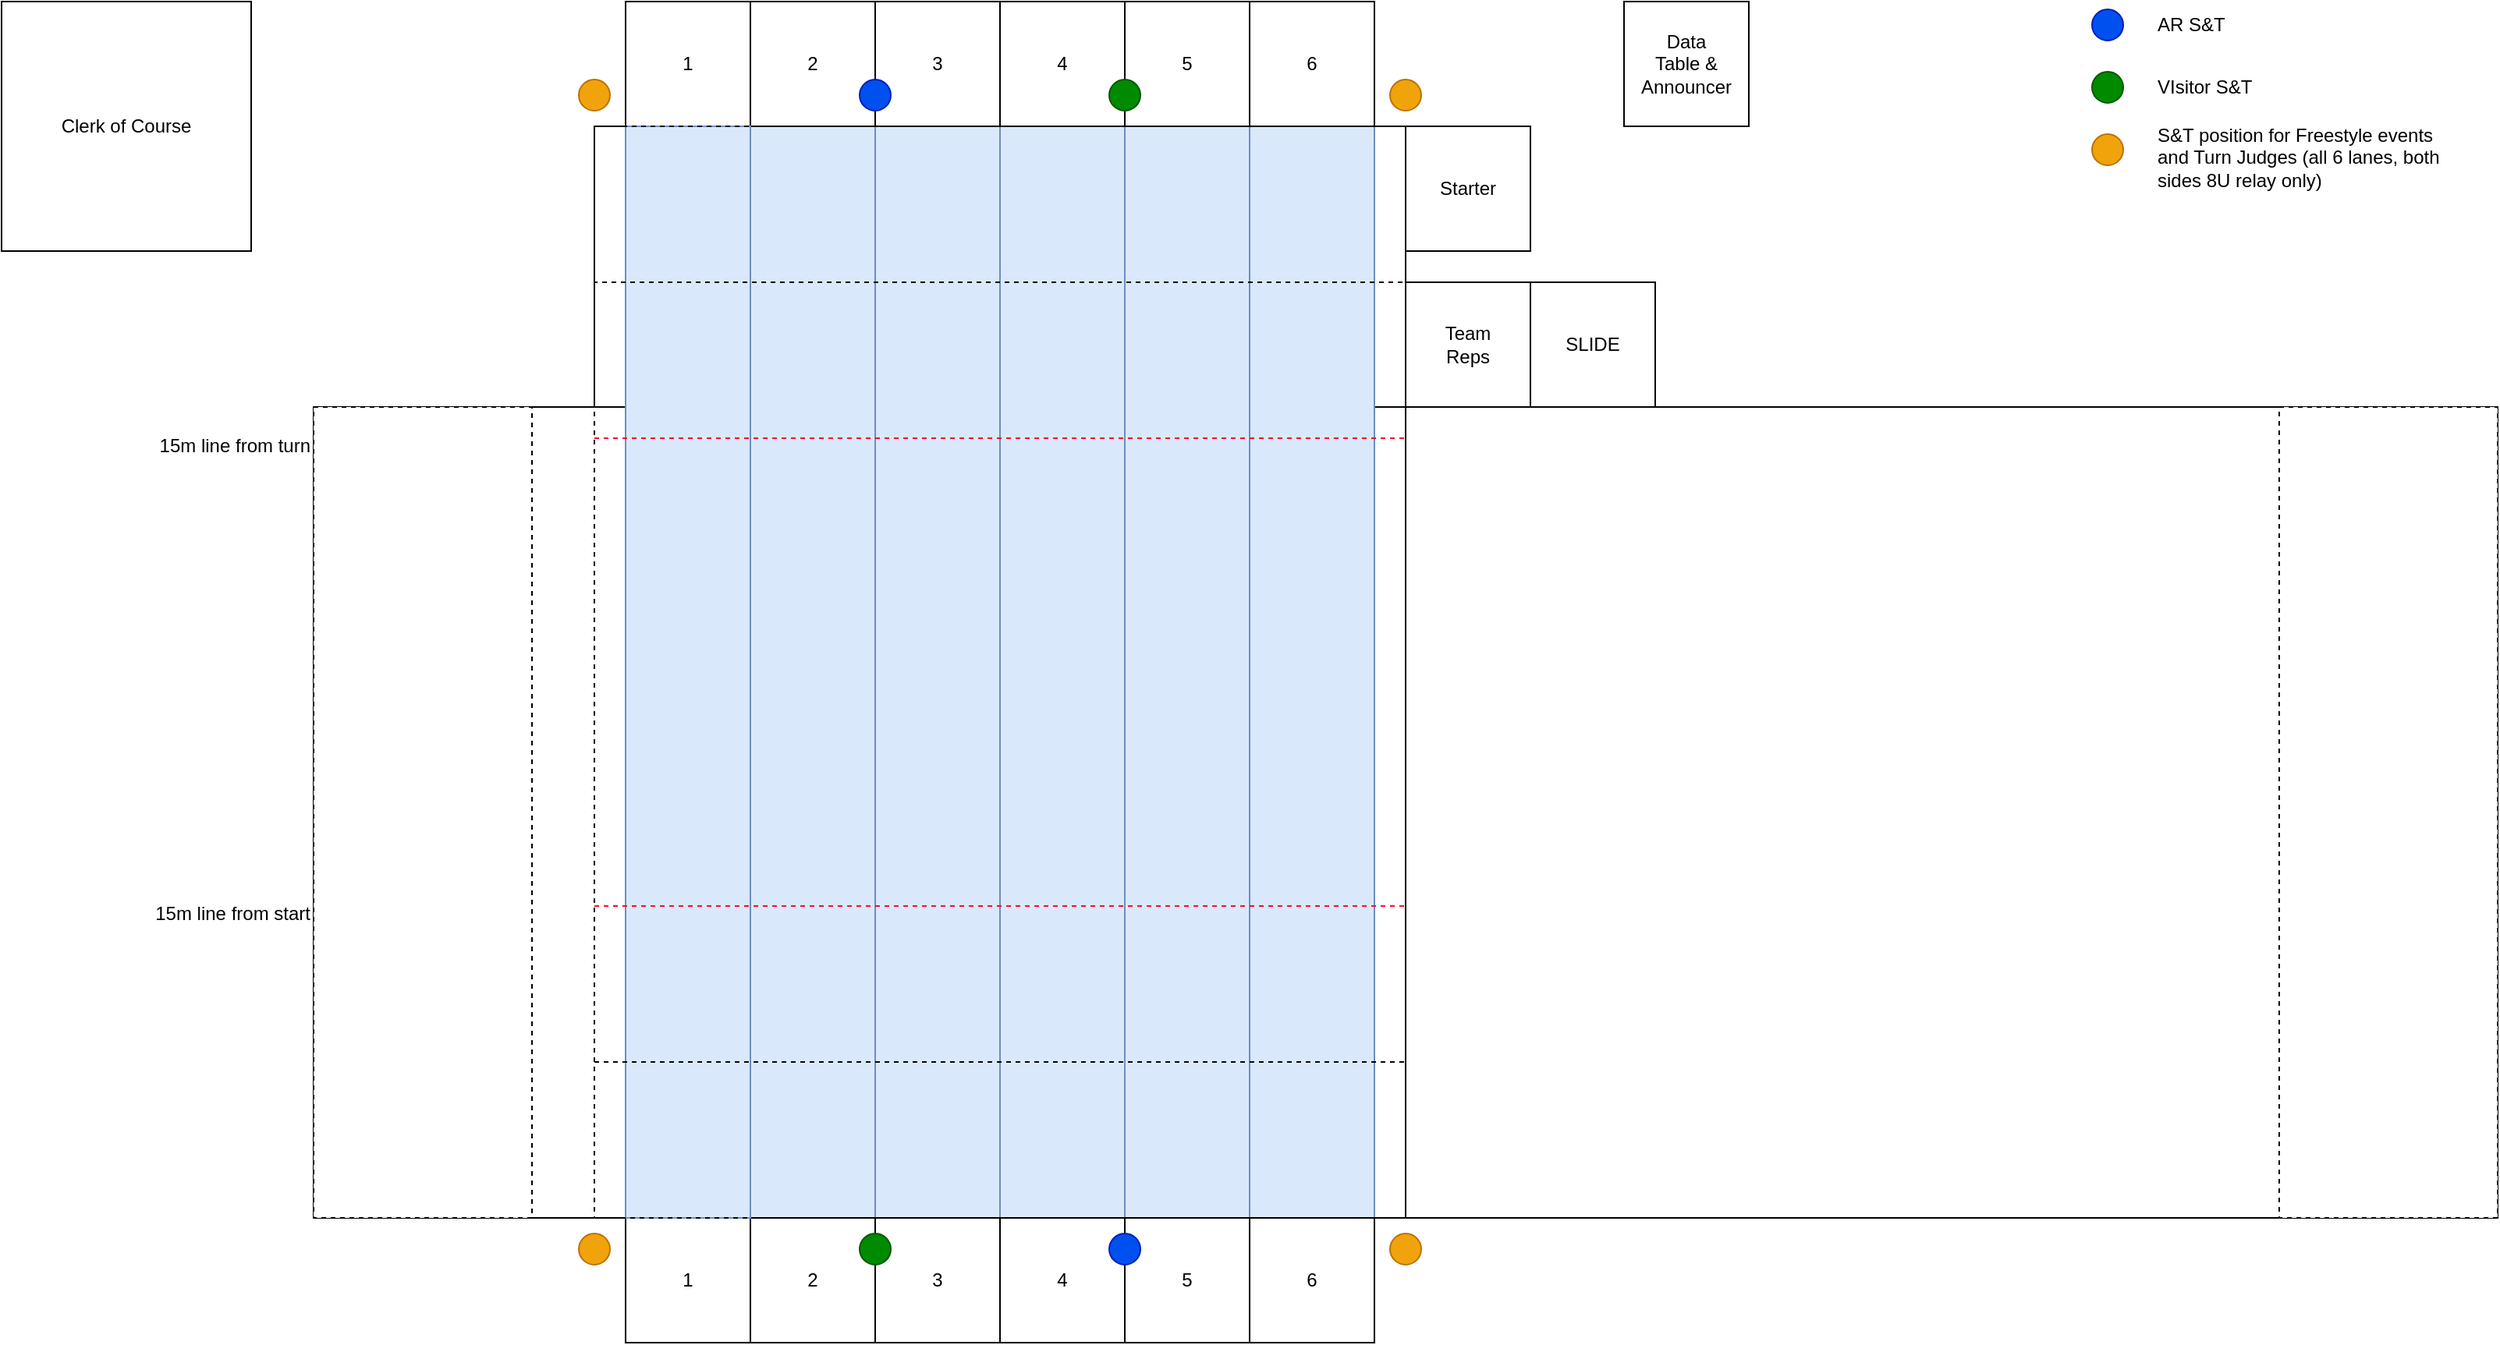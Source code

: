 <mxfile version="24.5.4" type="github">
  <diagram name="Page-1" id="6DOLi_svuoUWcBxWKlLB">
    <mxGraphModel dx="2516" dy="1402" grid="1" gridSize="10" guides="1" tooltips="1" connect="1" arrows="1" fold="1" page="1" pageScale="1" pageWidth="1700" pageHeight="1100" math="0" shadow="0">
      <root>
        <mxCell id="0" />
        <mxCell id="1" parent="0" />
        <mxCell id="I1skeN40y2slC_L9_bHJ-23" value="" style="rounded=0;whiteSpace=wrap;html=1;rotation=90;" parent="1" vertex="1">
          <mxGeometry x="330" y="290" width="700" height="520" as="geometry" />
        </mxCell>
        <mxCell id="I1skeN40y2slC_L9_bHJ-31" value="" style="rounded=0;whiteSpace=wrap;html=1;rotation=0;" parent="1" vertex="1">
          <mxGeometry x="240" y="380" width="700" height="520" as="geometry" />
        </mxCell>
        <mxCell id="PN1iXtUUaX_b7pVvWxaE-9" value="" style="rounded=0;whiteSpace=wrap;html=1;fillColor=#dae8fc;strokeColor=#6c8ebf;" parent="1" vertex="1">
          <mxGeometry x="520" y="200" width="80" height="700" as="geometry" />
        </mxCell>
        <mxCell id="PN1iXtUUaX_b7pVvWxaE-10" value="" style="rounded=0;whiteSpace=wrap;html=1;fillColor=#dae8fc;strokeColor=#6c8ebf;" parent="1" vertex="1">
          <mxGeometry x="600" y="200" width="80" height="700" as="geometry" />
        </mxCell>
        <mxCell id="PN1iXtUUaX_b7pVvWxaE-11" value="" style="rounded=0;whiteSpace=wrap;html=1;fillColor=#dae8fc;strokeColor=#6c8ebf;" parent="1" vertex="1">
          <mxGeometry x="680" y="200" width="80" height="700" as="geometry" />
        </mxCell>
        <mxCell id="PN1iXtUUaX_b7pVvWxaE-12" value="" style="rounded=0;whiteSpace=wrap;html=1;fillColor=#dae8fc;strokeColor=#6c8ebf;" parent="1" vertex="1">
          <mxGeometry x="760" y="200" width="80" height="700" as="geometry" />
        </mxCell>
        <mxCell id="PN1iXtUUaX_b7pVvWxaE-13" value="" style="rounded=0;whiteSpace=wrap;html=1;fillColor=#dae8fc;strokeColor=#6c8ebf;" parent="1" vertex="1">
          <mxGeometry x="840" y="200" width="80" height="700" as="geometry" />
        </mxCell>
        <mxCell id="I1skeN40y2slC_L9_bHJ-16" value="1" style="whiteSpace=wrap;html=1;aspect=fixed;" parent="1" vertex="1">
          <mxGeometry x="440" y="120" width="80" height="80" as="geometry" />
        </mxCell>
        <mxCell id="I1skeN40y2slC_L9_bHJ-17" value="2" style="whiteSpace=wrap;html=1;aspect=fixed;" parent="1" vertex="1">
          <mxGeometry x="520" y="120" width="80" height="80" as="geometry" />
        </mxCell>
        <mxCell id="I1skeN40y2slC_L9_bHJ-18" value="3" style="whiteSpace=wrap;html=1;aspect=fixed;" parent="1" vertex="1">
          <mxGeometry x="600" y="120" width="80" height="80" as="geometry" />
        </mxCell>
        <mxCell id="I1skeN40y2slC_L9_bHJ-19" value="4" style="whiteSpace=wrap;html=1;aspect=fixed;" parent="1" vertex="1">
          <mxGeometry x="680" y="120" width="80" height="80" as="geometry" />
        </mxCell>
        <mxCell id="I1skeN40y2slC_L9_bHJ-21" value="5" style="whiteSpace=wrap;html=1;aspect=fixed;" parent="1" vertex="1">
          <mxGeometry x="760" y="120" width="80" height="80" as="geometry" />
        </mxCell>
        <mxCell id="I1skeN40y2slC_L9_bHJ-22" value="6" style="whiteSpace=wrap;html=1;aspect=fixed;" parent="1" vertex="1">
          <mxGeometry x="840" y="120" width="80" height="80" as="geometry" />
        </mxCell>
        <mxCell id="I1skeN40y2slC_L9_bHJ-30" value="" style="rounded=0;whiteSpace=wrap;html=1;rotation=0;" parent="1" vertex="1">
          <mxGeometry x="940" y="380" width="700" height="520" as="geometry" />
        </mxCell>
        <mxCell id="I1skeN40y2slC_L9_bHJ-32" value="" style="rounded=0;whiteSpace=wrap;html=1;rotation=0;dashed=1;" parent="1" vertex="1">
          <mxGeometry x="240" y="380" width="140" height="520" as="geometry" />
        </mxCell>
        <mxCell id="I1skeN40y2slC_L9_bHJ-33" value="" style="rounded=0;whiteSpace=wrap;html=1;rotation=0;dashed=1;" parent="1" vertex="1">
          <mxGeometry x="1500" y="380" width="140" height="520" as="geometry" />
        </mxCell>
        <mxCell id="PN1iXtUUaX_b7pVvWxaE-1" value="1" style="whiteSpace=wrap;html=1;aspect=fixed;" parent="1" vertex="1">
          <mxGeometry x="440" y="900" width="80" height="80" as="geometry" />
        </mxCell>
        <mxCell id="PN1iXtUUaX_b7pVvWxaE-2" value="2" style="whiteSpace=wrap;html=1;aspect=fixed;" parent="1" vertex="1">
          <mxGeometry x="520" y="900" width="80" height="80" as="geometry" />
        </mxCell>
        <mxCell id="PN1iXtUUaX_b7pVvWxaE-3" value="3" style="whiteSpace=wrap;html=1;aspect=fixed;" parent="1" vertex="1">
          <mxGeometry x="600" y="900" width="80" height="80" as="geometry" />
        </mxCell>
        <mxCell id="PN1iXtUUaX_b7pVvWxaE-4" value="4" style="whiteSpace=wrap;html=1;aspect=fixed;" parent="1" vertex="1">
          <mxGeometry x="680" y="900" width="80" height="80" as="geometry" />
        </mxCell>
        <mxCell id="PN1iXtUUaX_b7pVvWxaE-5" value="5" style="whiteSpace=wrap;html=1;aspect=fixed;" parent="1" vertex="1">
          <mxGeometry x="760" y="900" width="80" height="80" as="geometry" />
        </mxCell>
        <mxCell id="PN1iXtUUaX_b7pVvWxaE-6" value="6" style="whiteSpace=wrap;html=1;aspect=fixed;" parent="1" vertex="1">
          <mxGeometry x="840" y="900" width="80" height="80" as="geometry" />
        </mxCell>
        <mxCell id="PN1iXtUUaX_b7pVvWxaE-7" value="" style="rounded=0;whiteSpace=wrap;html=1;fillColor=#dae8fc;strokeColor=#6c8ebf;" parent="1" vertex="1">
          <mxGeometry x="440" y="200" width="80" height="700" as="geometry" />
        </mxCell>
        <mxCell id="I1skeN40y2slC_L9_bHJ-29" value="" style="rounded=0;whiteSpace=wrap;html=1;rotation=90;dashed=1;fillColor=none;" parent="1" vertex="1">
          <mxGeometry x="630" y="-10" width="100" height="520" as="geometry" />
        </mxCell>
        <mxCell id="I1skeN40y2slC_L9_bHJ-25" value="" style="rounded=0;whiteSpace=wrap;html=1;rotation=90;dashed=1;fillColor=none;" parent="1" vertex="1">
          <mxGeometry x="630" y="590" width="100" height="520" as="geometry" />
        </mxCell>
        <mxCell id="PN1iXtUUaX_b7pVvWxaE-16" value="" style="endArrow=none;dashed=1;html=1;rounded=0;strokeColor=#FF0829;" parent="1" edge="1">
          <mxGeometry width="50" height="50" relative="1" as="geometry">
            <mxPoint x="420" y="400" as="sourcePoint" />
            <mxPoint x="940" y="400" as="targetPoint" />
          </mxGeometry>
        </mxCell>
        <mxCell id="PN1iXtUUaX_b7pVvWxaE-17" value="" style="endArrow=none;dashed=1;html=1;rounded=0;strokeColor=#FF0829;" parent="1" edge="1">
          <mxGeometry width="50" height="50" relative="1" as="geometry">
            <mxPoint x="420" y="700" as="sourcePoint" />
            <mxPoint x="940" y="700" as="targetPoint" />
          </mxGeometry>
        </mxCell>
        <mxCell id="PN1iXtUUaX_b7pVvWxaE-20" value="Team&lt;div&gt;Reps&lt;/div&gt;" style="whiteSpace=wrap;html=1;aspect=fixed;" parent="1" vertex="1">
          <mxGeometry x="940" y="300" width="80" height="80" as="geometry" />
        </mxCell>
        <mxCell id="PN1iXtUUaX_b7pVvWxaE-21" value="SLIDE" style="whiteSpace=wrap;html=1;aspect=fixed;" parent="1" vertex="1">
          <mxGeometry x="1020" y="300" width="80" height="80" as="geometry" />
        </mxCell>
        <mxCell id="PN1iXtUUaX_b7pVvWxaE-22" value="Starter" style="whiteSpace=wrap;html=1;aspect=fixed;" parent="1" vertex="1">
          <mxGeometry x="940" y="200" width="80" height="80" as="geometry" />
        </mxCell>
        <mxCell id="PN1iXtUUaX_b7pVvWxaE-23" value="Data&lt;div&gt;Table &amp;amp;&lt;/div&gt;&lt;div&gt;Announcer&lt;/div&gt;" style="whiteSpace=wrap;html=1;aspect=fixed;" parent="1" vertex="1">
          <mxGeometry x="1080" y="120" width="80" height="80" as="geometry" />
        </mxCell>
        <mxCell id="PN1iXtUUaX_b7pVvWxaE-24" value="" style="whiteSpace=wrap;html=1;aspect=fixed;" parent="1" vertex="1">
          <mxGeometry x="40" y="120" width="80" height="80" as="geometry" />
        </mxCell>
        <mxCell id="PN1iXtUUaX_b7pVvWxaE-25" value="" style="whiteSpace=wrap;html=1;aspect=fixed;" parent="1" vertex="1">
          <mxGeometry x="120" y="120" width="80" height="80" as="geometry" />
        </mxCell>
        <mxCell id="PN1iXtUUaX_b7pVvWxaE-26" value="" style="whiteSpace=wrap;html=1;aspect=fixed;" parent="1" vertex="1">
          <mxGeometry x="40" y="200" width="80" height="80" as="geometry" />
        </mxCell>
        <mxCell id="PN1iXtUUaX_b7pVvWxaE-27" value="" style="whiteSpace=wrap;html=1;aspect=fixed;" parent="1" vertex="1">
          <mxGeometry x="120" y="200" width="80" height="80" as="geometry" />
        </mxCell>
        <mxCell id="PN1iXtUUaX_b7pVvWxaE-28" value="Clerk of Course" style="whiteSpace=wrap;html=1;aspect=fixed;" parent="1" vertex="1">
          <mxGeometry x="40" y="120" width="160" height="160" as="geometry" />
        </mxCell>
        <mxCell id="PN1iXtUUaX_b7pVvWxaE-29" value="" style="endArrow=none;dashed=1;html=1;rounded=0;exitX=0;exitY=1;exitDx=0;exitDy=0;" parent="1" source="I1skeN40y2slC_L9_bHJ-25" edge="1">
          <mxGeometry width="50" height="50" relative="1" as="geometry">
            <mxPoint x="370" y="430" as="sourcePoint" />
            <mxPoint x="420" y="380" as="targetPoint" />
          </mxGeometry>
        </mxCell>
        <mxCell id="PN1iXtUUaX_b7pVvWxaE-30" value="15m line from start" style="text;html=1;align=right;verticalAlign=middle;whiteSpace=wrap;rounded=0;" parent="1" vertex="1">
          <mxGeometry x="110" y="690" width="130" height="30" as="geometry" />
        </mxCell>
        <mxCell id="PN1iXtUUaX_b7pVvWxaE-31" value="15m line from turn" style="text;html=1;align=right;verticalAlign=middle;whiteSpace=wrap;rounded=0;" parent="1" vertex="1">
          <mxGeometry x="110" y="390" width="130" height="30" as="geometry" />
        </mxCell>
        <mxCell id="1ZrolhXiupl44jA9vgxz-2" value="" style="ellipse;whiteSpace=wrap;html=1;aspect=fixed;fillColor=#0050ef;fontColor=#ffffff;strokeColor=#001DBC;" vertex="1" parent="1">
          <mxGeometry x="750" y="910" width="20" height="20" as="geometry" />
        </mxCell>
        <mxCell id="1ZrolhXiupl44jA9vgxz-3" value="" style="ellipse;whiteSpace=wrap;html=1;aspect=fixed;fillColor=#008a00;fontColor=#ffffff;strokeColor=#005700;" vertex="1" parent="1">
          <mxGeometry x="750" y="170" width="20" height="20" as="geometry" />
        </mxCell>
        <mxCell id="1ZrolhXiupl44jA9vgxz-5" value="" style="ellipse;whiteSpace=wrap;html=1;aspect=fixed;fillColor=#0050ef;fontColor=#ffffff;strokeColor=#001DBC;" vertex="1" parent="1">
          <mxGeometry x="590" y="170" width="20" height="20" as="geometry" />
        </mxCell>
        <mxCell id="1ZrolhXiupl44jA9vgxz-7" value="" style="ellipse;whiteSpace=wrap;html=1;aspect=fixed;fillColor=#008a00;fontColor=#ffffff;strokeColor=#005700;" vertex="1" parent="1">
          <mxGeometry x="590" y="910" width="20" height="20" as="geometry" />
        </mxCell>
        <mxCell id="1ZrolhXiupl44jA9vgxz-8" value="" style="ellipse;whiteSpace=wrap;html=1;aspect=fixed;fillColor=#f0a30a;fontColor=#000000;strokeColor=#BD7000;" vertex="1" parent="1">
          <mxGeometry x="930" y="170" width="20" height="20" as="geometry" />
        </mxCell>
        <mxCell id="1ZrolhXiupl44jA9vgxz-9" value="" style="ellipse;whiteSpace=wrap;html=1;aspect=fixed;fillColor=#f0a30a;fontColor=#000000;strokeColor=#BD7000;" vertex="1" parent="1">
          <mxGeometry x="410" y="170" width="20" height="20" as="geometry" />
        </mxCell>
        <mxCell id="1ZrolhXiupl44jA9vgxz-10" value="" style="ellipse;whiteSpace=wrap;html=1;aspect=fixed;fillColor=#f0a30a;fontColor=#000000;strokeColor=#BD7000;" vertex="1" parent="1">
          <mxGeometry x="410" y="910" width="20" height="20" as="geometry" />
        </mxCell>
        <mxCell id="1ZrolhXiupl44jA9vgxz-11" value="" style="ellipse;whiteSpace=wrap;html=1;aspect=fixed;fillColor=#f0a30a;fontColor=#000000;strokeColor=#BD7000;" vertex="1" parent="1">
          <mxGeometry x="930" y="910" width="20" height="20" as="geometry" />
        </mxCell>
        <mxCell id="1ZrolhXiupl44jA9vgxz-12" value="" style="ellipse;whiteSpace=wrap;html=1;aspect=fixed;fillColor=#0050ef;fontColor=#ffffff;strokeColor=#001DBC;" vertex="1" parent="1">
          <mxGeometry x="1380" y="125" width="20" height="20" as="geometry" />
        </mxCell>
        <mxCell id="1ZrolhXiupl44jA9vgxz-13" value="" style="ellipse;whiteSpace=wrap;html=1;aspect=fixed;fillColor=#f0a30a;fontColor=#000000;strokeColor=#BD7000;" vertex="1" parent="1">
          <mxGeometry x="1380" y="205" width="20" height="20" as="geometry" />
        </mxCell>
        <mxCell id="1ZrolhXiupl44jA9vgxz-14" value="" style="ellipse;whiteSpace=wrap;html=1;aspect=fixed;fillColor=#008a00;fontColor=#ffffff;strokeColor=#005700;" vertex="1" parent="1">
          <mxGeometry x="1380" y="165" width="20" height="20" as="geometry" />
        </mxCell>
        <mxCell id="1ZrolhXiupl44jA9vgxz-17" value="AR S&amp;amp;T" style="text;html=1;align=left;verticalAlign=middle;whiteSpace=wrap;rounded=0;" vertex="1" parent="1">
          <mxGeometry x="1420" y="120" width="130" height="30" as="geometry" />
        </mxCell>
        <mxCell id="1ZrolhXiupl44jA9vgxz-18" value="VIsitor S&amp;amp;T" style="text;html=1;align=left;verticalAlign=middle;whiteSpace=wrap;rounded=0;" vertex="1" parent="1">
          <mxGeometry x="1420" y="160" width="130" height="30" as="geometry" />
        </mxCell>
        <mxCell id="1ZrolhXiupl44jA9vgxz-19" value="S&amp;amp;T position for Freestyle events&lt;br&gt;and Turn Judges (all 6 lanes, both sides 8U relay only)" style="text;html=1;align=left;verticalAlign=middle;whiteSpace=wrap;rounded=0;" vertex="1" parent="1">
          <mxGeometry x="1420" y="205" width="190" height="30" as="geometry" />
        </mxCell>
      </root>
    </mxGraphModel>
  </diagram>
</mxfile>
